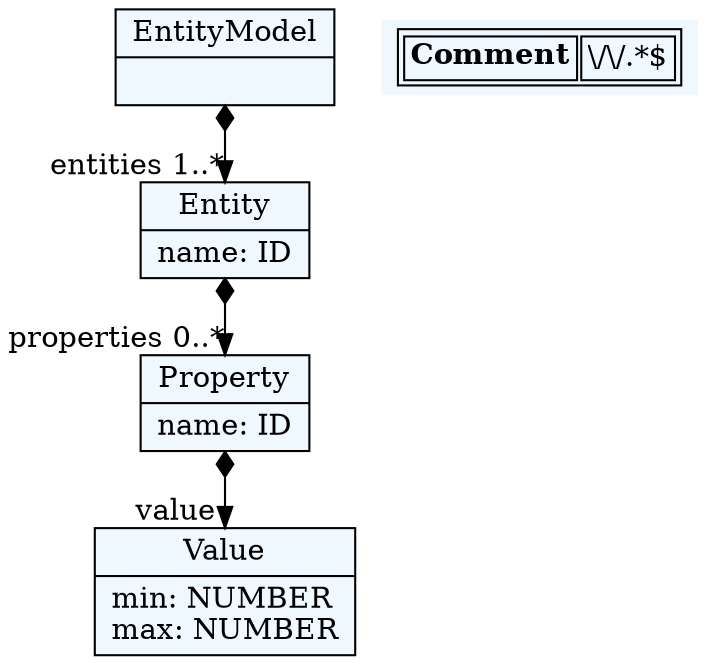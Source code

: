 
    digraph textX {
    fontname = "Bitstream Vera Sans"
    fontsize = 8
    node[
        shape=record,
        style=filled,
        fillcolor=aliceblue
    ]
    nodesep = 0.3
    edge[dir=black,arrowtail=empty]


24014328[ label="{EntityModel|}"]

23999496[ label="{Entity|name: ID\l}"]

24069912[ label="{Property|name: ID\l}"]

24074856[ label="{Value|min: NUMBER\lmax: NUMBER\l}"]



24014328 -> 23999496[arrowtail=diamond, dir=both, headlabel="entities 1..*"]
23999496 -> 24069912[arrowtail=diamond, dir=both, headlabel="properties 0..*"]
24069912 -> 24074856[arrowtail=diamond, dir=both, headlabel="value "]
match_rules [ shape=plaintext, label=< <table>
	<tr>
		<td><b>Comment</b></td><td>\/\/.*$</td>
	</tr>
</table> >]


}
